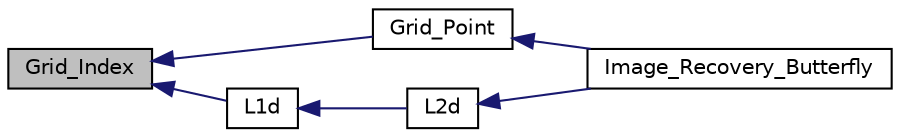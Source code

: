 digraph "Grid_Index"
{
  edge [fontname="Helvetica",fontsize="10",labelfontname="Helvetica",labelfontsize="10"];
  node [fontname="Helvetica",fontsize="10",shape=record];
  rankdir="LR";
  Node56 [label="Grid_Index",height=0.2,width=0.4,color="black", fillcolor="grey75", style="filled", fontcolor="black"];
  Node56 -> Node57 [dir="back",color="midnightblue",fontsize="10",style="solid",fontname="Helvetica"];
  Node57 [label="Grid_Point",height=0.2,width=0.4,color="black", fillcolor="white", style="filled",URL="$_image___recovery_8h.html#a8c5905c2efae1339305542662cff74a4"];
  Node57 -> Node58 [dir="back",color="midnightblue",fontsize="10",style="solid",fontname="Helvetica"];
  Node58 [label="Image_Recovery_Butterfly",height=0.2,width=0.4,color="black", fillcolor="white", style="filled",URL="$_image___recovery_8h.html#a8f37a34ded6bb41f2a734c1218ef0dc7"];
  Node56 -> Node59 [dir="back",color="midnightblue",fontsize="10",style="solid",fontname="Helvetica"];
  Node59 [label="L1d",height=0.2,width=0.4,color="black", fillcolor="white", style="filled",URL="$_image___recovery_8h.html#a2d1bc38cf6227eef1d7b451056a9c7f0"];
  Node59 -> Node60 [dir="back",color="midnightblue",fontsize="10",style="solid",fontname="Helvetica"];
  Node60 [label="L2d",height=0.2,width=0.4,color="black", fillcolor="white", style="filled",URL="$_image___recovery_8h.html#ace05dbe0dad3c958492748dde4d076b2"];
  Node60 -> Node58 [dir="back",color="midnightblue",fontsize="10",style="solid",fontname="Helvetica"];
}
